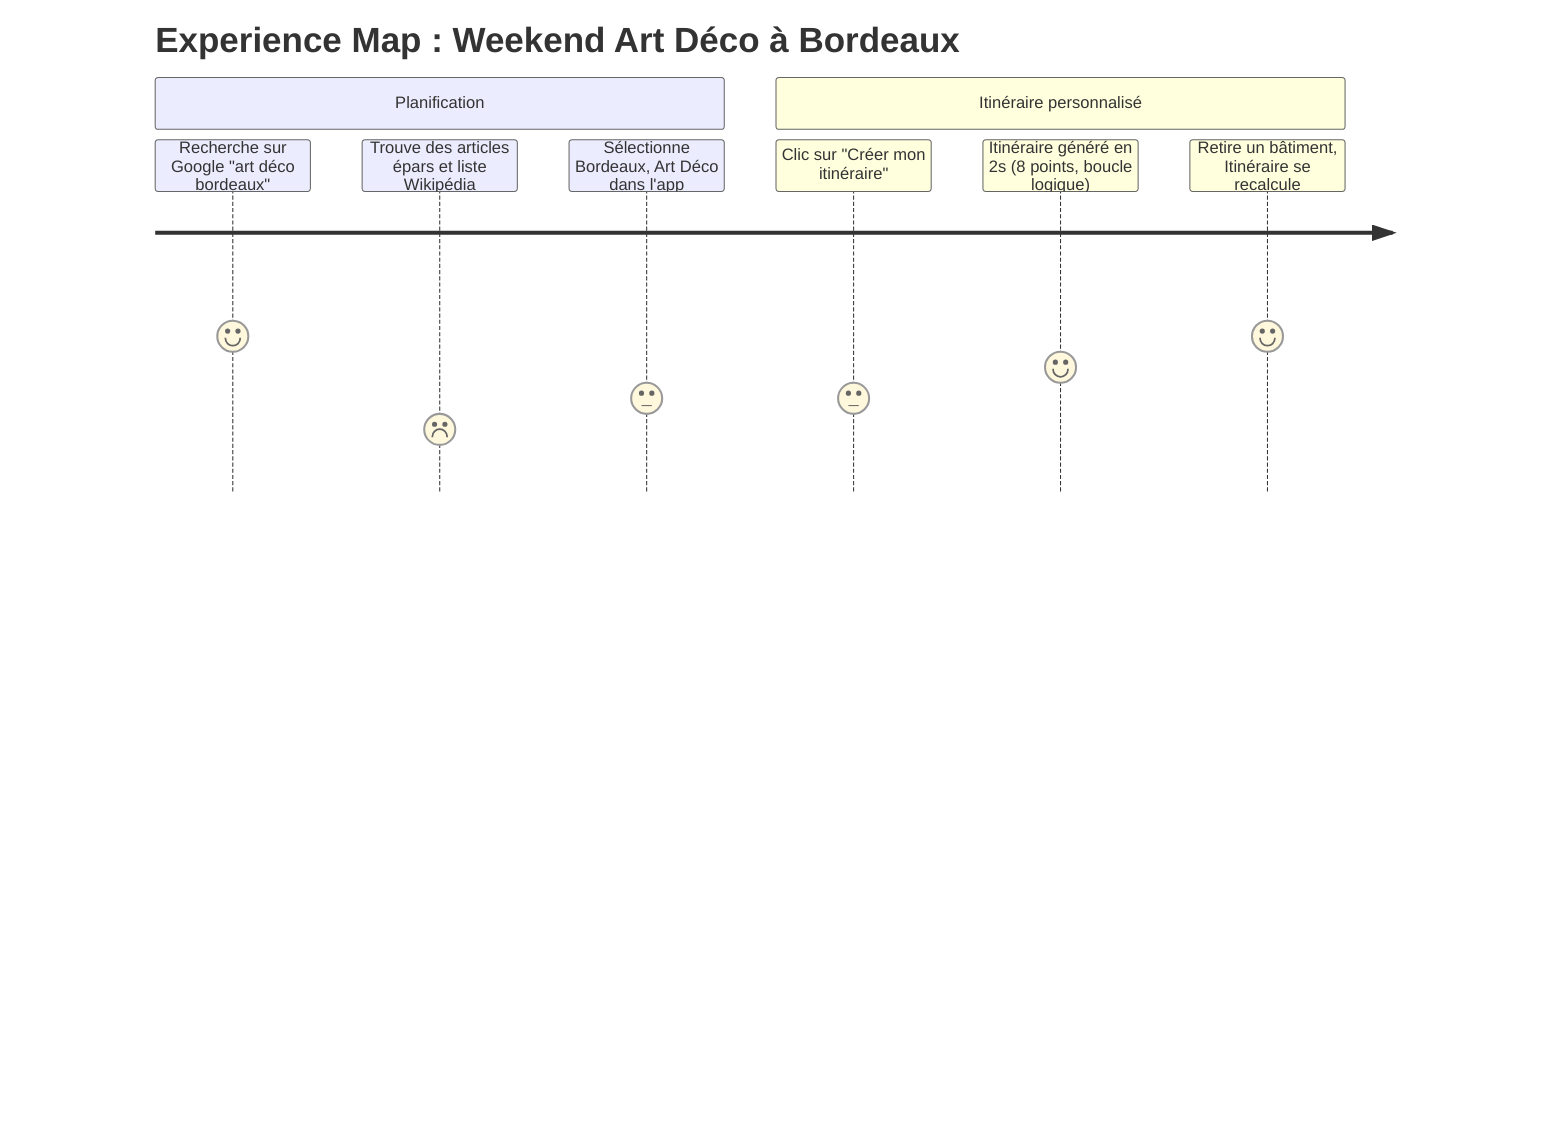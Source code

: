 journey
    title Experience Map : Weekend Art Déco à Bordeaux
    section Planification
      Recherche sur Google "art déco bordeaux": 5
      Trouve des articles épars et liste Wikipédia: 2
      Sélectionne Bordeaux, Art Déco dans l'app : 3
    section Itinéraire personnalisé
      Clic sur "Créer mon itinéraire": 3
      Itinéraire généré en 2s (8 points, boucle logique): 4
      Retire un bâtiment, Itinéraire se recalcule: 5